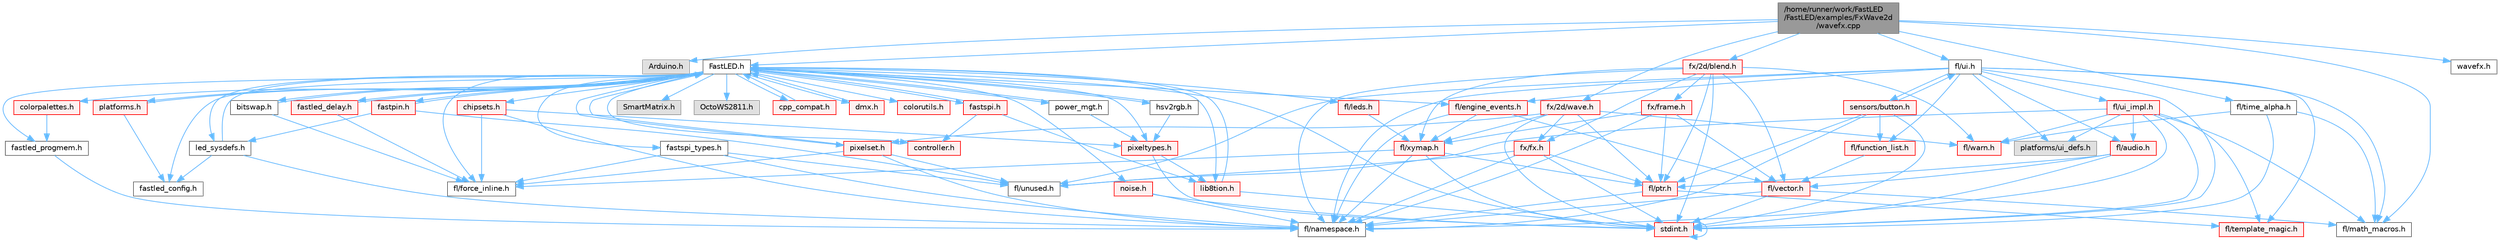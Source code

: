 digraph "/home/runner/work/FastLED/FastLED/examples/FxWave2d/wavefx.cpp"
{
 // INTERACTIVE_SVG=YES
 // LATEX_PDF_SIZE
  bgcolor="transparent";
  edge [fontname=Helvetica,fontsize=10,labelfontname=Helvetica,labelfontsize=10];
  node [fontname=Helvetica,fontsize=10,shape=box,height=0.2,width=0.4];
  Node1 [id="Node000001",label="/home/runner/work/FastLED\l/FastLED/examples/FxWave2d\l/wavefx.cpp",height=0.2,width=0.4,color="gray40", fillcolor="grey60", style="filled", fontcolor="black",tooltip=" "];
  Node1 -> Node2 [id="edge1_Node000001_Node000002",color="steelblue1",style="solid",tooltip=" "];
  Node2 [id="Node000002",label="Arduino.h",height=0.2,width=0.4,color="grey60", fillcolor="#E0E0E0", style="filled",tooltip=" "];
  Node1 -> Node3 [id="edge2_Node000001_Node000003",color="steelblue1",style="solid",tooltip=" "];
  Node3 [id="Node000003",label="FastLED.h",height=0.2,width=0.4,color="grey40", fillcolor="white", style="filled",URL="$db/d97/_fast_l_e_d_8h.html",tooltip="central include file for FastLED, defines the CFastLED class/object"];
  Node3 -> Node4 [id="edge3_Node000003_Node000004",color="steelblue1",style="solid",tooltip=" "];
  Node4 [id="Node000004",label="stdint.h",height=0.2,width=0.4,color="red", fillcolor="#FFF0F0", style="filled",URL="$df/dd8/stdint_8h.html",tooltip=" "];
  Node4 -> Node4 [id="edge4_Node000004_Node000004",color="steelblue1",style="solid",tooltip=" "];
  Node3 -> Node6 [id="edge5_Node000003_Node000006",color="steelblue1",style="solid",tooltip=" "];
  Node6 [id="Node000006",label="SmartMatrix.h",height=0.2,width=0.4,color="grey60", fillcolor="#E0E0E0", style="filled",tooltip=" "];
  Node3 -> Node7 [id="edge6_Node000003_Node000007",color="steelblue1",style="solid",tooltip=" "];
  Node7 [id="Node000007",label="OctoWS2811.h",height=0.2,width=0.4,color="grey60", fillcolor="#E0E0E0", style="filled",tooltip=" "];
  Node3 -> Node8 [id="edge7_Node000003_Node000008",color="steelblue1",style="solid",tooltip=" "];
  Node8 [id="Node000008",label="fl/force_inline.h",height=0.2,width=0.4,color="grey40", fillcolor="white", style="filled",URL="$d4/d64/force__inline_8h.html",tooltip=" "];
  Node3 -> Node9 [id="edge8_Node000003_Node000009",color="steelblue1",style="solid",tooltip=" "];
  Node9 [id="Node000009",label="cpp_compat.h",height=0.2,width=0.4,color="red", fillcolor="#FFF0F0", style="filled",URL="$d9/d13/cpp__compat_8h.html",tooltip="Compatibility functions based on C++ version."];
  Node9 -> Node3 [id="edge9_Node000009_Node000003",color="steelblue1",style="solid",tooltip=" "];
  Node3 -> Node11 [id="edge10_Node000003_Node000011",color="steelblue1",style="solid",tooltip=" "];
  Node11 [id="Node000011",label="fastled_config.h",height=0.2,width=0.4,color="grey40", fillcolor="white", style="filled",URL="$d5/d11/fastled__config_8h.html",tooltip="Contains definitions that can be used to configure FastLED at compile time."];
  Node3 -> Node12 [id="edge11_Node000003_Node000012",color="steelblue1",style="solid",tooltip=" "];
  Node12 [id="Node000012",label="led_sysdefs.h",height=0.2,width=0.4,color="grey40", fillcolor="white", style="filled",URL="$d9/d3e/led__sysdefs_8h.html",tooltip="Determines which platform system definitions to include."];
  Node12 -> Node3 [id="edge12_Node000012_Node000003",color="steelblue1",style="solid",tooltip=" "];
  Node12 -> Node11 [id="edge13_Node000012_Node000011",color="steelblue1",style="solid",tooltip=" "];
  Node12 -> Node13 [id="edge14_Node000012_Node000013",color="steelblue1",style="solid",tooltip=" "];
  Node13 [id="Node000013",label="fl/namespace.h",height=0.2,width=0.4,color="grey40", fillcolor="white", style="filled",URL="$df/d2a/namespace_8h.html",tooltip="Implements the FastLED namespace macros."];
  Node3 -> Node14 [id="edge15_Node000003_Node000014",color="steelblue1",style="solid",tooltip=" "];
  Node14 [id="Node000014",label="fastled_delay.h",height=0.2,width=0.4,color="red", fillcolor="#FFF0F0", style="filled",URL="$d0/da8/fastled__delay_8h.html",tooltip="Utility functions and classes for managing delay cycles."];
  Node14 -> Node3 [id="edge16_Node000014_Node000003",color="steelblue1",style="solid",tooltip=" "];
  Node14 -> Node8 [id="edge17_Node000014_Node000008",color="steelblue1",style="solid",tooltip=" "];
  Node3 -> Node16 [id="edge18_Node000003_Node000016",color="steelblue1",style="solid",tooltip=" "];
  Node16 [id="Node000016",label="bitswap.h",height=0.2,width=0.4,color="grey40", fillcolor="white", style="filled",URL="$de/ded/bitswap_8h.html",tooltip="Functions for doing a rotation of bits/bytes used by parallel output."];
  Node16 -> Node3 [id="edge19_Node000016_Node000003",color="steelblue1",style="solid",tooltip=" "];
  Node16 -> Node8 [id="edge20_Node000016_Node000008",color="steelblue1",style="solid",tooltip=" "];
  Node3 -> Node17 [id="edge21_Node000003_Node000017",color="steelblue1",style="solid",tooltip=" "];
  Node17 [id="Node000017",label="controller.h",height=0.2,width=0.4,color="red", fillcolor="#FFF0F0", style="filled",URL="$d2/dd9/controller_8h.html",tooltip="deprecated: base definitions used by led controllers for writing out led data"];
  Node3 -> Node71 [id="edge22_Node000003_Node000071",color="steelblue1",style="solid",tooltip=" "];
  Node71 [id="Node000071",label="fastpin.h",height=0.2,width=0.4,color="red", fillcolor="#FFF0F0", style="filled",URL="$db/d65/fastpin_8h.html",tooltip="Class base definitions for defining fast pin access."];
  Node71 -> Node3 [id="edge23_Node000071_Node000003",color="steelblue1",style="solid",tooltip=" "];
  Node71 -> Node12 [id="edge24_Node000071_Node000012",color="steelblue1",style="solid",tooltip=" "];
  Node71 -> Node38 [id="edge25_Node000071_Node000038",color="steelblue1",style="solid",tooltip=" "];
  Node38 [id="Node000038",label="fl/unused.h",height=0.2,width=0.4,color="grey40", fillcolor="white", style="filled",URL="$d8/d4b/unused_8h.html",tooltip=" "];
  Node3 -> Node72 [id="edge26_Node000003_Node000072",color="steelblue1",style="solid",tooltip=" "];
  Node72 [id="Node000072",label="fastspi_types.h",height=0.2,width=0.4,color="grey40", fillcolor="white", style="filled",URL="$d2/ddb/fastspi__types_8h.html",tooltip="Data types and constants used by SPI interfaces."];
  Node72 -> Node8 [id="edge27_Node000072_Node000008",color="steelblue1",style="solid",tooltip=" "];
  Node72 -> Node13 [id="edge28_Node000072_Node000013",color="steelblue1",style="solid",tooltip=" "];
  Node72 -> Node38 [id="edge29_Node000072_Node000038",color="steelblue1",style="solid",tooltip=" "];
  Node3 -> Node73 [id="edge30_Node000003_Node000073",color="steelblue1",style="solid",tooltip=" "];
  Node73 [id="Node000073",label="dmx.h",height=0.2,width=0.4,color="red", fillcolor="#FFF0F0", style="filled",URL="$d3/de1/dmx_8h.html",tooltip="Defines the DMX512-based LED controllers."];
  Node73 -> Node3 [id="edge31_Node000073_Node000003",color="steelblue1",style="solid",tooltip=" "];
  Node3 -> Node76 [id="edge32_Node000003_Node000076",color="steelblue1",style="solid",tooltip=" "];
  Node76 [id="Node000076",label="platforms.h",height=0.2,width=0.4,color="red", fillcolor="#FFF0F0", style="filled",URL="$da/dc9/platforms_8h.html",tooltip="Determines which platforms headers to include."];
  Node76 -> Node3 [id="edge33_Node000076_Node000003",color="steelblue1",style="solid",tooltip=" "];
  Node76 -> Node11 [id="edge34_Node000076_Node000011",color="steelblue1",style="solid",tooltip=" "];
  Node3 -> Node78 [id="edge35_Node000003_Node000078",color="steelblue1",style="solid",tooltip=" "];
  Node78 [id="Node000078",label="fastled_progmem.h",height=0.2,width=0.4,color="grey40", fillcolor="white", style="filled",URL="$df/dab/fastled__progmem_8h.html",tooltip="Wrapper definitions to allow seamless use of PROGMEM in environments that have it."];
  Node78 -> Node13 [id="edge36_Node000078_Node000013",color="steelblue1",style="solid",tooltip=" "];
  Node3 -> Node20 [id="edge37_Node000003_Node000020",color="steelblue1",style="solid",tooltip=" "];
  Node20 [id="Node000020",label="lib8tion.h",height=0.2,width=0.4,color="red", fillcolor="#FFF0F0", style="filled",URL="$df/da5/lib8tion_8h.html",tooltip="Fast, efficient 8-bit math functions specifically designed for high-performance LED programming."];
  Node20 -> Node3 [id="edge38_Node000020_Node000003",color="steelblue1",style="solid",tooltip=" "];
  Node20 -> Node4 [id="edge39_Node000020_Node000004",color="steelblue1",style="solid",tooltip=" "];
  Node3 -> Node19 [id="edge40_Node000003_Node000019",color="steelblue1",style="solid",tooltip=" "];
  Node19 [id="Node000019",label="pixeltypes.h",height=0.2,width=0.4,color="red", fillcolor="#FFF0F0", style="filled",URL="$d2/dba/pixeltypes_8h.html",tooltip="Includes defintions for RGB and HSV pixels."];
  Node19 -> Node4 [id="edge41_Node000019_Node000004",color="steelblue1",style="solid",tooltip=" "];
  Node19 -> Node20 [id="edge42_Node000019_Node000020",color="steelblue1",style="solid",tooltip=" "];
  Node3 -> Node79 [id="edge43_Node000003_Node000079",color="steelblue1",style="solid",tooltip=" "];
  Node79 [id="Node000079",label="hsv2rgb.h",height=0.2,width=0.4,color="grey40", fillcolor="white", style="filled",URL="$de/d9a/hsv2rgb_8h.html",tooltip="Functions to convert from the HSV colorspace to the RGB colorspace."];
  Node79 -> Node3 [id="edge44_Node000079_Node000003",color="steelblue1",style="solid",tooltip=" "];
  Node79 -> Node19 [id="edge45_Node000079_Node000019",color="steelblue1",style="solid",tooltip=" "];
  Node3 -> Node80 [id="edge46_Node000003_Node000080",color="steelblue1",style="solid",tooltip=" "];
  Node80 [id="Node000080",label="colorutils.h",height=0.2,width=0.4,color="red", fillcolor="#FFF0F0", style="filled",URL="$d1/dfb/colorutils_8h.html",tooltip=" "];
  Node3 -> Node85 [id="edge47_Node000003_Node000085",color="steelblue1",style="solid",tooltip=" "];
  Node85 [id="Node000085",label="pixelset.h",height=0.2,width=0.4,color="red", fillcolor="#FFF0F0", style="filled",URL="$d4/d46/pixelset_8h.html",tooltip="Declares classes for managing logical groups of LEDs."];
  Node85 -> Node8 [id="edge48_Node000085_Node000008",color="steelblue1",style="solid",tooltip=" "];
  Node85 -> Node13 [id="edge49_Node000085_Node000013",color="steelblue1",style="solid",tooltip=" "];
  Node85 -> Node38 [id="edge50_Node000085_Node000038",color="steelblue1",style="solid",tooltip=" "];
  Node85 -> Node3 [id="edge51_Node000085_Node000003",color="steelblue1",style="solid",tooltip=" "];
  Node3 -> Node86 [id="edge52_Node000003_Node000086",color="steelblue1",style="solid",tooltip=" "];
  Node86 [id="Node000086",label="colorpalettes.h",height=0.2,width=0.4,color="red", fillcolor="#FFF0F0", style="filled",URL="$dc/dcc/colorpalettes_8h.html",tooltip="Declarations for the predefined color palettes supplied by FastLED."];
  Node86 -> Node78 [id="edge53_Node000086_Node000078",color="steelblue1",style="solid",tooltip=" "];
  Node3 -> Node87 [id="edge54_Node000003_Node000087",color="steelblue1",style="solid",tooltip=" "];
  Node87 [id="Node000087",label="noise.h",height=0.2,width=0.4,color="red", fillcolor="#FFF0F0", style="filled",URL="$d1/d31/noise_8h.html",tooltip="Functions to generate and fill arrays with noise."];
  Node87 -> Node4 [id="edge55_Node000087_Node000004",color="steelblue1",style="solid",tooltip=" "];
  Node87 -> Node13 [id="edge56_Node000087_Node000013",color="steelblue1",style="solid",tooltip=" "];
  Node3 -> Node88 [id="edge57_Node000003_Node000088",color="steelblue1",style="solid",tooltip=" "];
  Node88 [id="Node000088",label="power_mgt.h",height=0.2,width=0.4,color="grey40", fillcolor="white", style="filled",URL="$dc/d5b/power__mgt_8h.html",tooltip="Functions to limit the power used by FastLED."];
  Node88 -> Node3 [id="edge58_Node000088_Node000003",color="steelblue1",style="solid",tooltip=" "];
  Node88 -> Node19 [id="edge59_Node000088_Node000019",color="steelblue1",style="solid",tooltip=" "];
  Node3 -> Node89 [id="edge60_Node000003_Node000089",color="steelblue1",style="solid",tooltip=" "];
  Node89 [id="Node000089",label="fastspi.h",height=0.2,width=0.4,color="red", fillcolor="#FFF0F0", style="filled",URL="$d6/ddc/fastspi_8h.html",tooltip="Serial peripheral interface (SPI) definitions per platform."];
  Node89 -> Node3 [id="edge61_Node000089_Node000003",color="steelblue1",style="solid",tooltip=" "];
  Node89 -> Node17 [id="edge62_Node000089_Node000017",color="steelblue1",style="solid",tooltip=" "];
  Node89 -> Node20 [id="edge63_Node000089_Node000020",color="steelblue1",style="solid",tooltip=" "];
  Node3 -> Node91 [id="edge64_Node000003_Node000091",color="steelblue1",style="solid",tooltip=" "];
  Node91 [id="Node000091",label="chipsets.h",height=0.2,width=0.4,color="red", fillcolor="#FFF0F0", style="filled",URL="$db/d66/chipsets_8h.html",tooltip="Contains the bulk of the definitions for the various LED chipsets supported."];
  Node91 -> Node19 [id="edge65_Node000091_Node000019",color="steelblue1",style="solid",tooltip=" "];
  Node91 -> Node8 [id="edge66_Node000091_Node000008",color="steelblue1",style="solid",tooltip=" "];
  Node91 -> Node13 [id="edge67_Node000091_Node000013",color="steelblue1",style="solid",tooltip=" "];
  Node3 -> Node60 [id="edge68_Node000003_Node000060",color="steelblue1",style="solid",tooltip=" "];
  Node60 [id="Node000060",label="fl/engine_events.h",height=0.2,width=0.4,color="red", fillcolor="#FFF0F0", style="filled",URL="$db/dc0/engine__events_8h.html",tooltip=" "];
  Node60 -> Node13 [id="edge69_Node000060_Node000013",color="steelblue1",style="solid",tooltip=" "];
  Node60 -> Node41 [id="edge70_Node000060_Node000041",color="steelblue1",style="solid",tooltip=" "];
  Node41 [id="Node000041",label="fl/vector.h",height=0.2,width=0.4,color="red", fillcolor="#FFF0F0", style="filled",URL="$d6/d68/vector_8h.html",tooltip=" "];
  Node41 -> Node4 [id="edge71_Node000041_Node000004",color="steelblue1",style="solid",tooltip=" "];
  Node41 -> Node31 [id="edge72_Node000041_Node000031",color="steelblue1",style="solid",tooltip=" "];
  Node31 [id="Node000031",label="fl/math_macros.h",height=0.2,width=0.4,color="grey40", fillcolor="white", style="filled",URL="$d8/db8/math__macros_8h.html",tooltip=" "];
  Node41 -> Node13 [id="edge73_Node000041_Node000013",color="steelblue1",style="solid",tooltip=" "];
  Node60 -> Node68 [id="edge74_Node000060_Node000068",color="steelblue1",style="solid",tooltip=" "];
  Node68 [id="Node000068",label="fl/xymap.h",height=0.2,width=0.4,color="red", fillcolor="#FFF0F0", style="filled",URL="$da/d61/xymap_8h.html",tooltip=" "];
  Node68 -> Node4 [id="edge75_Node000068_Node000004",color="steelblue1",style="solid",tooltip=" "];
  Node68 -> Node8 [id="edge76_Node000068_Node000008",color="steelblue1",style="solid",tooltip=" "];
  Node68 -> Node13 [id="edge77_Node000068_Node000013",color="steelblue1",style="solid",tooltip=" "];
  Node68 -> Node32 [id="edge78_Node000068_Node000032",color="steelblue1",style="solid",tooltip=" "];
  Node32 [id="Node000032",label="fl/ptr.h",height=0.2,width=0.4,color="red", fillcolor="#FFF0F0", style="filled",URL="$dd/d98/ptr_8h.html",tooltip=" "];
  Node32 -> Node13 [id="edge79_Node000032_Node000013",color="steelblue1",style="solid",tooltip=" "];
  Node32 -> Node40 [id="edge80_Node000032_Node000040",color="steelblue1",style="solid",tooltip=" "];
  Node40 [id="Node000040",label="fl/template_magic.h",height=0.2,width=0.4,color="red", fillcolor="#FFF0F0", style="filled",URL="$d8/d0c/template__magic_8h.html",tooltip=" "];
  Node3 -> Node92 [id="edge81_Node000003_Node000092",color="steelblue1",style="solid",tooltip=" "];
  Node92 [id="Node000092",label="fl/leds.h",height=0.2,width=0.4,color="red", fillcolor="#FFF0F0", style="filled",URL="$da/d78/leds_8h.html",tooltip=" "];
  Node92 -> Node68 [id="edge82_Node000092_Node000068",color="steelblue1",style="solid",tooltip=" "];
  Node1 -> Node31 [id="edge83_Node000001_Node000031",color="steelblue1",style="solid",tooltip=" "];
  Node1 -> Node93 [id="edge84_Node000001_Node000093",color="steelblue1",style="solid",tooltip=" "];
  Node93 [id="Node000093",label="fl/time_alpha.h",height=0.2,width=0.4,color="grey40", fillcolor="white", style="filled",URL="$d0/d87/time__alpha_8h.html",tooltip=" "];
  Node93 -> Node4 [id="edge85_Node000093_Node000004",color="steelblue1",style="solid",tooltip=" "];
  Node93 -> Node31 [id="edge86_Node000093_Node000031",color="steelblue1",style="solid",tooltip=" "];
  Node93 -> Node94 [id="edge87_Node000093_Node000094",color="steelblue1",style="solid",tooltip=" "];
  Node94 [id="Node000094",label="fl/warn.h",height=0.2,width=0.4,color="red", fillcolor="#FFF0F0", style="filled",URL="$de/d77/warn_8h.html",tooltip=" "];
  Node1 -> Node97 [id="edge88_Node000001_Node000097",color="steelblue1",style="solid",tooltip=" "];
  Node97 [id="Node000097",label="fl/ui.h",height=0.2,width=0.4,color="grey40", fillcolor="white", style="filled",URL="$d9/d3b/ui_8h.html",tooltip=" "];
  Node97 -> Node4 [id="edge89_Node000097_Node000004",color="steelblue1",style="solid",tooltip=" "];
  Node97 -> Node98 [id="edge90_Node000097_Node000098",color="steelblue1",style="solid",tooltip=" "];
  Node98 [id="Node000098",label="fl/audio.h",height=0.2,width=0.4,color="red", fillcolor="#FFF0F0", style="filled",URL="$da/d09/audio_8h.html",tooltip=" "];
  Node98 -> Node32 [id="edge91_Node000098_Node000032",color="steelblue1",style="solid",tooltip=" "];
  Node98 -> Node41 [id="edge92_Node000098_Node000041",color="steelblue1",style="solid",tooltip=" "];
  Node98 -> Node4 [id="edge93_Node000098_Node000004",color="steelblue1",style="solid",tooltip=" "];
  Node97 -> Node60 [id="edge94_Node000097_Node000060",color="steelblue1",style="solid",tooltip=" "];
  Node97 -> Node101 [id="edge95_Node000097_Node000101",color="steelblue1",style="solid",tooltip=" "];
  Node101 [id="Node000101",label="fl/function_list.h",height=0.2,width=0.4,color="red", fillcolor="#FFF0F0", style="filled",URL="$d0/d64/function__list_8h.html",tooltip=" "];
  Node101 -> Node41 [id="edge96_Node000101_Node000041",color="steelblue1",style="solid",tooltip=" "];
  Node97 -> Node31 [id="edge97_Node000097_Node000031",color="steelblue1",style="solid",tooltip=" "];
  Node97 -> Node13 [id="edge98_Node000097_Node000013",color="steelblue1",style="solid",tooltip=" "];
  Node97 -> Node40 [id="edge99_Node000097_Node000040",color="steelblue1",style="solid",tooltip=" "];
  Node97 -> Node103 [id="edge100_Node000097_Node000103",color="steelblue1",style="solid",tooltip=" "];
  Node103 [id="Node000103",label="fl/ui_impl.h",height=0.2,width=0.4,color="red", fillcolor="#FFF0F0", style="filled",URL="$d6/dc0/ui__impl_8h.html",tooltip=" "];
  Node103 -> Node4 [id="edge101_Node000103_Node000004",color="steelblue1",style="solid",tooltip=" "];
  Node103 -> Node98 [id="edge102_Node000103_Node000098",color="steelblue1",style="solid",tooltip=" "];
  Node103 -> Node31 [id="edge103_Node000103_Node000031",color="steelblue1",style="solid",tooltip=" "];
  Node103 -> Node13 [id="edge104_Node000103_Node000013",color="steelblue1",style="solid",tooltip=" "];
  Node103 -> Node40 [id="edge105_Node000103_Node000040",color="steelblue1",style="solid",tooltip=" "];
  Node103 -> Node38 [id="edge106_Node000103_Node000038",color="steelblue1",style="solid",tooltip=" "];
  Node103 -> Node94 [id="edge107_Node000103_Node000094",color="steelblue1",style="solid",tooltip=" "];
  Node103 -> Node104 [id="edge108_Node000103_Node000104",color="steelblue1",style="solid",tooltip=" "];
  Node104 [id="Node000104",label="platforms/ui_defs.h",height=0.2,width=0.4,color="grey60", fillcolor="#E0E0E0", style="filled",tooltip=" "];
  Node97 -> Node38 [id="edge109_Node000097_Node000038",color="steelblue1",style="solid",tooltip=" "];
  Node97 -> Node104 [id="edge110_Node000097_Node000104",color="steelblue1",style="solid",tooltip=" "];
  Node97 -> Node105 [id="edge111_Node000097_Node000105",color="steelblue1",style="solid",tooltip=" "];
  Node105 [id="Node000105",label="sensors/button.h",height=0.2,width=0.4,color="red", fillcolor="#FFF0F0", style="filled",URL="$d7/d0e/button_8h.html",tooltip=" "];
  Node105 -> Node4 [id="edge112_Node000105_Node000004",color="steelblue1",style="solid",tooltip=" "];
  Node105 -> Node101 [id="edge113_Node000105_Node000101",color="steelblue1",style="solid",tooltip=" "];
  Node105 -> Node13 [id="edge114_Node000105_Node000013",color="steelblue1",style="solid",tooltip=" "];
  Node105 -> Node32 [id="edge115_Node000105_Node000032",color="steelblue1",style="solid",tooltip=" "];
  Node105 -> Node97 [id="edge116_Node000105_Node000097",color="steelblue1",style="solid",tooltip=" "];
  Node1 -> Node107 [id="edge117_Node000001_Node000107",color="steelblue1",style="solid",tooltip=" "];
  Node107 [id="Node000107",label="fx/2d/blend.h",height=0.2,width=0.4,color="red", fillcolor="#FFF0F0", style="filled",URL="$d8/d4e/blend_8h.html",tooltip=" "];
  Node107 -> Node4 [id="edge118_Node000107_Node000004",color="steelblue1",style="solid",tooltip=" "];
  Node107 -> Node13 [id="edge119_Node000107_Node000013",color="steelblue1",style="solid",tooltip=" "];
  Node107 -> Node32 [id="edge120_Node000107_Node000032",color="steelblue1",style="solid",tooltip=" "];
  Node107 -> Node41 [id="edge121_Node000107_Node000041",color="steelblue1",style="solid",tooltip=" "];
  Node107 -> Node94 [id="edge122_Node000107_Node000094",color="steelblue1",style="solid",tooltip=" "];
  Node107 -> Node68 [id="edge123_Node000107_Node000068",color="steelblue1",style="solid",tooltip=" "];
  Node107 -> Node108 [id="edge124_Node000107_Node000108",color="steelblue1",style="solid",tooltip=" "];
  Node108 [id="Node000108",label="fx/frame.h",height=0.2,width=0.4,color="red", fillcolor="#FFF0F0", style="filled",URL="$df/d7d/frame_8h.html",tooltip=" "];
  Node108 -> Node13 [id="edge125_Node000108_Node000013",color="steelblue1",style="solid",tooltip=" "];
  Node108 -> Node32 [id="edge126_Node000108_Node000032",color="steelblue1",style="solid",tooltip=" "];
  Node108 -> Node68 [id="edge127_Node000108_Node000068",color="steelblue1",style="solid",tooltip=" "];
  Node108 -> Node41 [id="edge128_Node000108_Node000041",color="steelblue1",style="solid",tooltip=" "];
  Node107 -> Node110 [id="edge129_Node000107_Node000110",color="steelblue1",style="solid",tooltip=" "];
  Node110 [id="Node000110",label="fx/fx.h",height=0.2,width=0.4,color="red", fillcolor="#FFF0F0", style="filled",URL="$df/d44/src_2fx_2fx_8h.html",tooltip=" "];
  Node110 -> Node4 [id="edge130_Node000110_Node000004",color="steelblue1",style="solid",tooltip=" "];
  Node110 -> Node13 [id="edge131_Node000110_Node000013",color="steelblue1",style="solid",tooltip=" "];
  Node110 -> Node32 [id="edge132_Node000110_Node000032",color="steelblue1",style="solid",tooltip=" "];
  Node110 -> Node38 [id="edge133_Node000110_Node000038",color="steelblue1",style="solid",tooltip=" "];
  Node1 -> Node114 [id="edge134_Node000001_Node000114",color="steelblue1",style="solid",tooltip=" "];
  Node114 [id="Node000114",label="fx/2d/wave.h",height=0.2,width=0.4,color="red", fillcolor="#FFF0F0", style="filled",URL="$de/de9/src_2fx_22d_2wave_8h.html",tooltip=" "];
  Node114 -> Node4 [id="edge135_Node000114_Node000004",color="steelblue1",style="solid",tooltip=" "];
  Node114 -> Node94 [id="edge136_Node000114_Node000094",color="steelblue1",style="solid",tooltip=" "];
  Node114 -> Node32 [id="edge137_Node000114_Node000032",color="steelblue1",style="solid",tooltip=" "];
  Node114 -> Node68 [id="edge138_Node000114_Node000068",color="steelblue1",style="solid",tooltip=" "];
  Node114 -> Node110 [id="edge139_Node000114_Node000110",color="steelblue1",style="solid",tooltip=" "];
  Node114 -> Node85 [id="edge140_Node000114_Node000085",color="steelblue1",style="solid",tooltip=" "];
  Node1 -> Node121 [id="edge141_Node000001_Node000121",color="steelblue1",style="solid",tooltip=" "];
  Node121 [id="Node000121",label="wavefx.h",height=0.2,width=0.4,color="grey40", fillcolor="white", style="filled",URL="$dc/d83/wavefx_8h.html",tooltip=" "];
}

